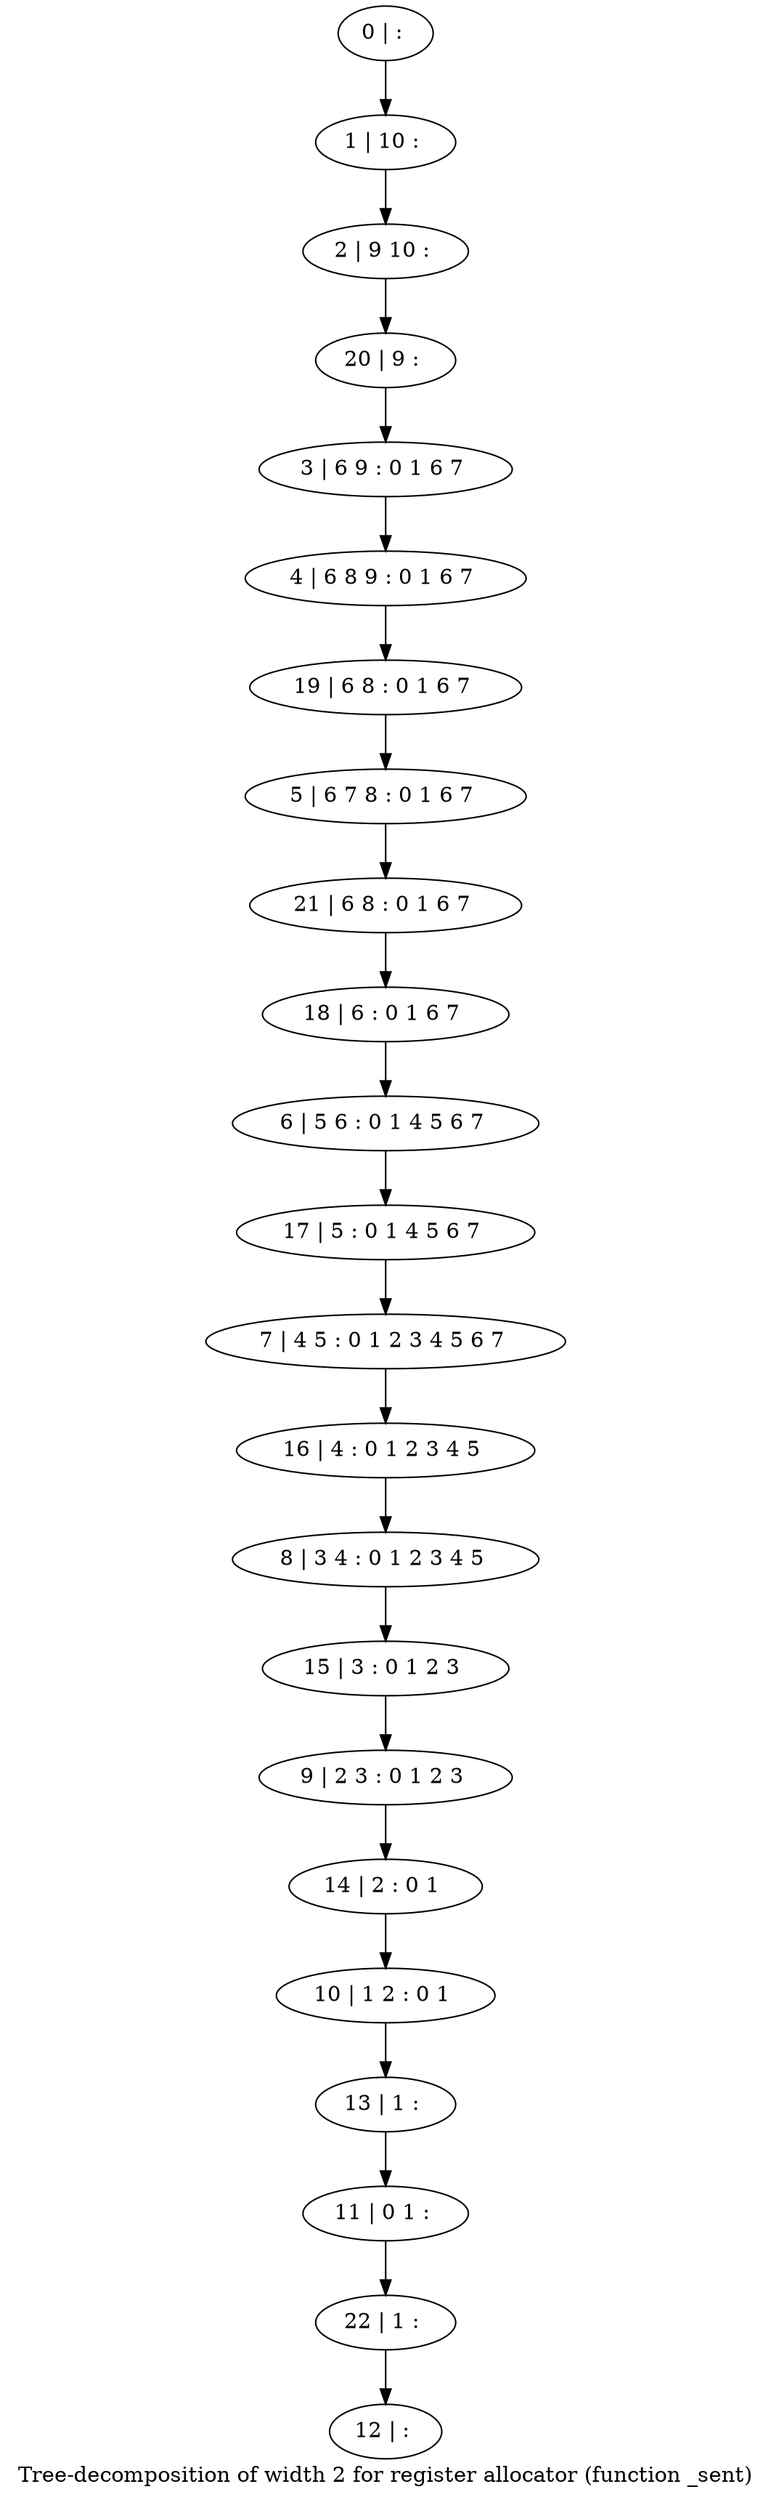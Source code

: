 digraph G {
graph [label="Tree-decomposition of width 2 for register allocator (function _sent)"]
0[label="0 | : "];
1[label="1 | 10 : "];
2[label="2 | 9 10 : "];
3[label="3 | 6 9 : 0 1 6 7 "];
4[label="4 | 6 8 9 : 0 1 6 7 "];
5[label="5 | 6 7 8 : 0 1 6 7 "];
6[label="6 | 5 6 : 0 1 4 5 6 7 "];
7[label="7 | 4 5 : 0 1 2 3 4 5 6 7 "];
8[label="8 | 3 4 : 0 1 2 3 4 5 "];
9[label="9 | 2 3 : 0 1 2 3 "];
10[label="10 | 1 2 : 0 1 "];
11[label="11 | 0 1 : "];
12[label="12 | : "];
13[label="13 | 1 : "];
14[label="14 | 2 : 0 1 "];
15[label="15 | 3 : 0 1 2 3 "];
16[label="16 | 4 : 0 1 2 3 4 5 "];
17[label="17 | 5 : 0 1 4 5 6 7 "];
18[label="18 | 6 : 0 1 6 7 "];
19[label="19 | 6 8 : 0 1 6 7 "];
20[label="20 | 9 : "];
21[label="21 | 6 8 : 0 1 6 7 "];
22[label="22 | 1 : "];
0->1 ;
1->2 ;
3->4 ;
13->11 ;
10->13 ;
14->10 ;
9->14 ;
15->9 ;
8->15 ;
16->8 ;
7->16 ;
17->7 ;
6->17 ;
18->6 ;
19->5 ;
4->19 ;
20->3 ;
2->20 ;
21->18 ;
5->21 ;
22->12 ;
11->22 ;
}
